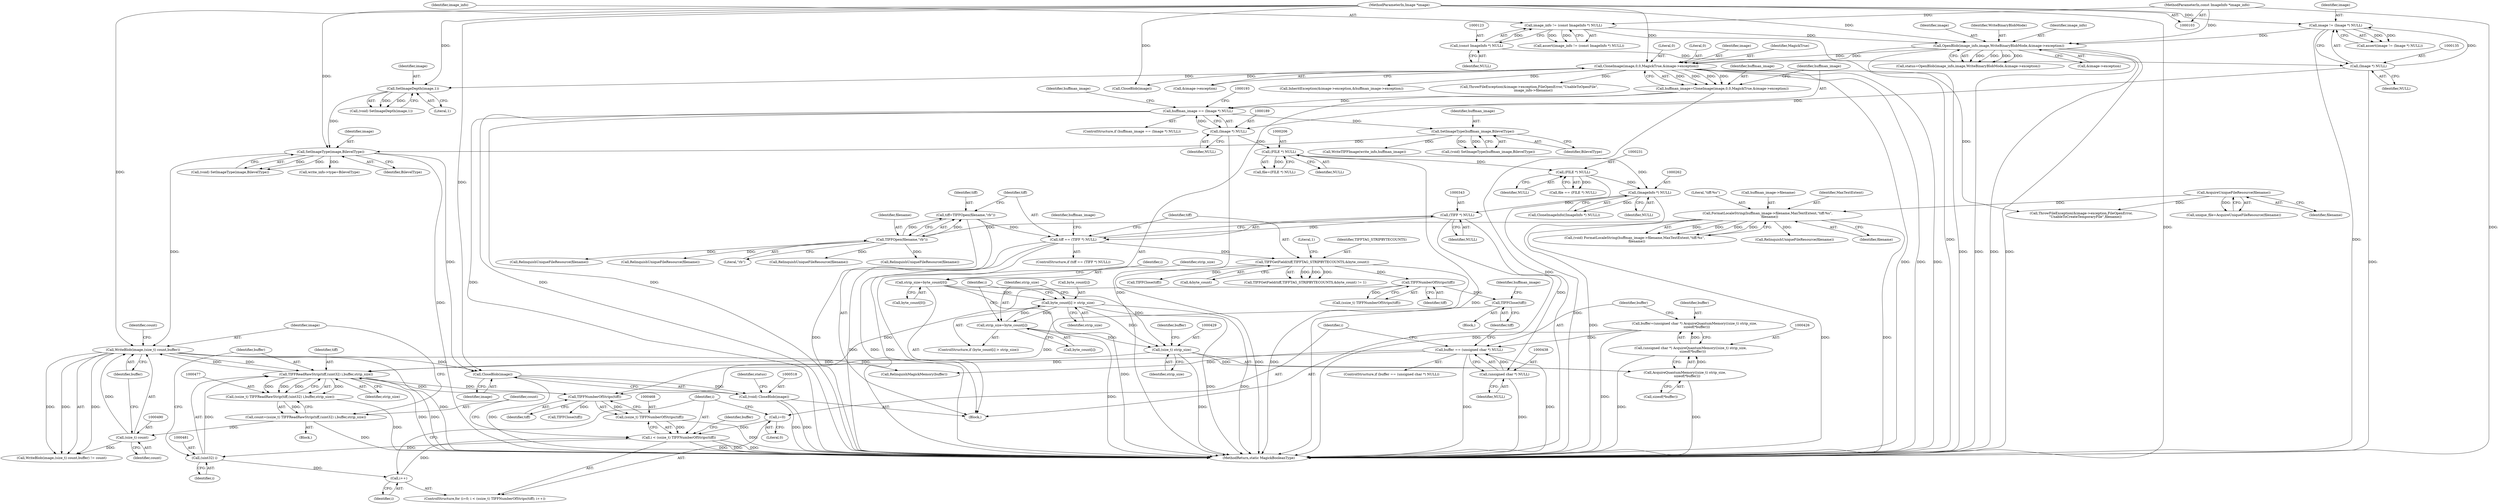 digraph "0_ImageMagick_10b3823a7619ed22d42764733eb052c4159bc8c1_3@pointer" {
"1000519" [label="(Call,CloseBlob(image))"];
"1000274" [label="(Call,SetImageType(image,BilevelType))"];
"1000269" [label="(Call,SetImageDepth(image,1))"];
"1000176" [label="(Call,CloneImage(image,0,0,MagickTrue,&image->exception))"];
"1000160" [label="(Call,OpenBlob(image_info,image,WriteBinaryBlobMode,&image->exception))"];
"1000120" [label="(Call,image_info != (const ImageInfo *) NULL)"];
"1000104" [label="(MethodParameterIn,const ImageInfo *image_info)"];
"1000122" [label="(Call,(const ImageInfo *) NULL)"];
"1000132" [label="(Call,image != (Image *) NULL)"];
"1000105" [label="(MethodParameterIn,Image *image)"];
"1000134" [label="(Call,(Image *) NULL)"];
"1000255" [label="(Call,SetImageType(huffman_image,BilevelType))"];
"1000186" [label="(Call,huffman_image == (Image *) NULL)"];
"1000174" [label="(Call,huffman_image=CloneImage(image,0,0,MagickTrue,&image->exception))"];
"1000188" [label="(Call,(Image *) NULL)"];
"1000487" [label="(Call,WriteBlob(image,(size_t) count,buffer))"];
"1000489" [label="(Call,(size_t) count)"];
"1000474" [label="(Call,count=(ssize_t) TIFFReadRawStrip(tiff,(uint32) i,buffer,strip_size))"];
"1000476" [label="(Call,(ssize_t) TIFFReadRawStrip(tiff,(uint32) i,buffer,strip_size))"];
"1000478" [label="(Call,TIFFReadRawStrip(tiff,(uint32) i,buffer,strip_size))"];
"1000469" [label="(Call,TIFFNumberOfStrips(tiff))"];
"1000441" [label="(Call,TIFFClose(tiff))"];
"1000408" [label="(Call,TIFFNumberOfStrips(tiff))"];
"1000372" [label="(Call,TIFFGetField(tiff,TIFFTAG_STRIPBYTECOUNTS,&byte_count))"];
"1000340" [label="(Call,tiff == (TIFF *) NULL)"];
"1000334" [label="(Call,tiff=TIFFOpen(filename,\"rb\"))"];
"1000336" [label="(Call,TIFFOpen(filename,\"rb\"))"];
"1000246" [label="(Call,FormatLocaleString(huffman_image->filename,MaxTextExtent,\"tiff:%s\",\n    filename))"];
"1000210" [label="(Call,AcquireUniqueFileResource(filename))"];
"1000342" [label="(Call,(TIFF *) NULL)"];
"1000261" [label="(Call,(ImageInfo *) NULL)"];
"1000205" [label="(Call,(FILE *) NULL)"];
"1000230" [label="(Call,(FILE *) NULL)"];
"1000480" [label="(Call,(uint32) i)"];
"1000465" [label="(Call,i < (ssize_t) TIFFNumberOfStrips(tiff))"];
"1000471" [label="(Call,i++)"];
"1000462" [label="(Call,i=0)"];
"1000467" [label="(Call,(ssize_t) TIFFNumberOfStrips(tiff))"];
"1000435" [label="(Call,buffer == (unsigned char *) NULL)"];
"1000423" [label="(Call,buffer=(unsigned char *) AcquireQuantumMemory((size_t) strip_size,\n    sizeof(*buffer)))"];
"1000425" [label="(Call,(unsigned char *) AcquireQuantumMemory((size_t) strip_size,\n    sizeof(*buffer)))"];
"1000427" [label="(Call,AcquireQuantumMemory((size_t) strip_size,\n    sizeof(*buffer)))"];
"1000428" [label="(Call,(size_t) strip_size)"];
"1000395" [label="(Call,strip_size=byte_count[0])"];
"1000413" [label="(Call,byte_count[i] > strip_size)"];
"1000418" [label="(Call,strip_size=byte_count[i])"];
"1000437" [label="(Call,(unsigned char *) NULL)"];
"1000517" [label="(Call,(void) CloseBlob(image))"];
"1000423" [label="(Call,buffer=(unsigned char *) AcquireQuantumMemory((size_t) strip_size,\n    sizeof(*buffer)))"];
"1000263" [label="(Identifier,NULL)"];
"1000274" [label="(Call,SetImageType(image,BilevelType))"];
"1000501" [label="(Call,RelinquishMagickMemory(buffer))"];
"1000272" [label="(Call,(void) SetImageType(image,BilevelType))"];
"1000163" [label="(Identifier,WriteBinaryBlobMode)"];
"1000478" [label="(Call,TIFFReadRawStrip(tiff,(uint32) i,buffer,strip_size))"];
"1000461" [label="(ControlStructure,for (i=0; i < (ssize_t) TIFFNumberOfStrips(tiff); i++))"];
"1000371" [label="(Call,TIFFGetField(tiff,TIFFTAG_STRIPBYTECOUNTS,&byte_count) != 1)"];
"1000161" [label="(Identifier,image_info)"];
"1000257" [label="(Identifier,BilevelType)"];
"1000484" [label="(Identifier,strip_size)"];
"1000250" [label="(Identifier,MaxTextExtent)"];
"1000482" [label="(Identifier,i)"];
"1000176" [label="(Call,CloneImage(image,0,0,MagickTrue,&image->exception))"];
"1000406" [label="(Call,(ssize_t) TIFFNumberOfStrips(tiff))"];
"1000232" [label="(Identifier,NULL)"];
"1000498" [label="(Identifier,buffer)"];
"1000179" [label="(Literal,0)"];
"1000435" [label="(Call,buffer == (unsigned char *) NULL)"];
"1000437" [label="(Call,(unsigned char *) NULL)"];
"1000473" [label="(Block,)"];
"1000377" [label="(Literal,1)"];
"1000275" [label="(Identifier,image)"];
"1000439" [label="(Identifier,NULL)"];
"1000134" [label="(Call,(Image *) NULL)"];
"1000391" [label="(Call,RelinquishUniqueFileResource(filename))"];
"1000440" [label="(Block,)"];
"1000471" [label="(Call,i++)"];
"1000282" [label="(Call,write_info->type=BilevelType)"];
"1000230" [label="(Call,(FILE *) NULL)"];
"1000396" [label="(Identifier,strip_size)"];
"1000419" [label="(Identifier,strip_size)"];
"1000270" [label="(Identifier,image)"];
"1000469" [label="(Call,TIFFNumberOfStrips(tiff))"];
"1000344" [label="(Identifier,NULL)"];
"1000487" [label="(Call,WriteBlob(image,(size_t) count,buffer))"];
"1000186" [label="(Call,huffman_image == (Image *) NULL)"];
"1000463" [label="(Identifier,i)"];
"1000356" [label="(Call,RelinquishUniqueFileResource(filename))"];
"1000479" [label="(Identifier,tiff)"];
"1000436" [label="(Identifier,buffer)"];
"1000228" [label="(Call,file == (FILE *) NULL)"];
"1000434" [label="(ControlStructure,if (buffer == (unsigned char *) NULL))"];
"1000515" [label="(Call,RelinquishUniqueFileResource(filename))"];
"1000493" [label="(Identifier,count)"];
"1000522" [label="(Identifier,status)"];
"1000185" [label="(ControlStructure,if (huffman_image == (Image *) NULL))"];
"1000374" [label="(Identifier,TIFFTAG_STRIPBYTECOUNTS)"];
"1000430" [label="(Identifier,strip_size)"];
"1000104" [label="(MethodParameterIn,const ImageInfo *image_info)"];
"1000340" [label="(Call,tiff == (TIFF *) NULL)"];
"1000373" [label="(Identifier,tiff)"];
"1000261" [label="(Call,(ImageInfo *) NULL)"];
"1000475" [label="(Identifier,count)"];
"1000132" [label="(Call,image != (Image *) NULL)"];
"1000177" [label="(Identifier,image)"];
"1000211" [label="(Identifier,filename)"];
"1000203" [label="(Call,file=(FILE *) NULL)"];
"1000339" [label="(ControlStructure,if (tiff == (TIFF *) NULL))"];
"1000418" [label="(Call,strip_size=byte_count[i])"];
"1000464" [label="(Literal,0)"];
"1000205" [label="(Call,(FILE *) NULL)"];
"1000131" [label="(Call,assert(image != (Image *) NULL))"];
"1000174" [label="(Call,huffman_image=CloneImage(image,0,0,MagickTrue,&image->exception))"];
"1000412" [label="(ControlStructure,if (byte_count[i] > strip_size))"];
"1000417" [label="(Identifier,strip_size)"];
"1000523" [label="(MethodReturn,static MagickBooleanType)"];
"1000427" [label="(Call,AcquireQuantumMemory((size_t) strip_size,\n    sizeof(*buffer)))"];
"1000503" [label="(Call,TIFFClose(tiff))"];
"1000164" [label="(Call,&image->exception)"];
"1000260" [label="(Call,CloneImageInfo((ImageInfo *) NULL))"];
"1000411" [label="(Identifier,i)"];
"1000190" [label="(Identifier,NULL)"];
"1000375" [label="(Call,&byte_count)"];
"1000488" [label="(Identifier,image)"];
"1000244" [label="(Call,(void) FormatLocaleString(huffman_image->filename,MaxTextExtent,\"tiff:%s\",\n    filename))"];
"1000207" [label="(Identifier,NULL)"];
"1000267" [label="(Call,(void) SetImageDepth(image,1))"];
"1000483" [label="(Identifier,buffer)"];
"1000474" [label="(Call,count=(ssize_t) TIFFReadRawStrip(tiff,(uint32) i,buffer,strip_size))"];
"1000342" [label="(Call,(TIFF *) NULL)"];
"1000251" [label="(Literal,\"tiff:%s\")"];
"1000160" [label="(Call,OpenBlob(image_info,image,WriteBinaryBlobMode,&image->exception))"];
"1000119" [label="(Call,assert(image_info != (const ImageInfo *) NULL))"];
"1000520" [label="(Identifier,image)"];
"1000470" [label="(Identifier,tiff)"];
"1000492" [label="(Identifier,buffer)"];
"1000295" [label="(Call,WriteTIFFImage(write_info,huffman_image))"];
"1000158" [label="(Call,status=OpenBlob(image_info,image,WriteBinaryBlobMode,&image->exception))"];
"1000311" [label="(Call,InheritException(&image->exception,&huffman_image->exception))"];
"1000187" [label="(Identifier,huffman_image)"];
"1000424" [label="(Identifier,buffer)"];
"1000413" [label="(Call,byte_count[i] > strip_size)"];
"1000122" [label="(Call,(const ImageInfo *) NULL)"];
"1000395" [label="(Call,strip_size=byte_count[0])"];
"1000247" [label="(Call,huffman_image->filename)"];
"1000136" [label="(Identifier,NULL)"];
"1000256" [label="(Identifier,huffman_image)"];
"1000480" [label="(Call,(uint32) i)"];
"1000358" [label="(Call,ThrowFileException(&image->exception,FileOpenError,\"UnableToOpenFile\",\n        image_info->filename))"];
"1000188" [label="(Call,(Image *) NULL)"];
"1000181" [label="(Call,&image->exception)"];
"1000200" [label="(Identifier,huffman_image)"];
"1000338" [label="(Literal,\"rb\")"];
"1000330" [label="(Call,RelinquishUniqueFileResource(filename))"];
"1000472" [label="(Identifier,i)"];
"1000121" [label="(Identifier,image_info)"];
"1000519" [label="(Call,CloseBlob(image))"];
"1000466" [label="(Identifier,i)"];
"1000467" [label="(Call,(ssize_t) TIFFNumberOfStrips(tiff))"];
"1000180" [label="(Identifier,MagickTrue)"];
"1000453" [label="(Call,RelinquishUniqueFileResource(filename))"];
"1000431" [label="(Call,sizeof(*buffer))"];
"1000409" [label="(Identifier,tiff)"];
"1000253" [label="(Call,(void) SetImageType(huffman_image,BilevelType))"];
"1000120" [label="(Call,image_info != (const ImageInfo *) NULL)"];
"1000234" [label="(Call,ThrowFileException(&image->exception,FileOpenError,\n        \"UnableToCreateTemporaryFile\",filename))"];
"1000476" [label="(Call,(ssize_t) TIFFReadRawStrip(tiff,(uint32) i,buffer,strip_size))"];
"1000124" [label="(Identifier,NULL)"];
"1000486" [label="(Call,WriteBlob(image,(size_t) count,buffer) != count)"];
"1000246" [label="(Call,FormatLocaleString(huffman_image->filename,MaxTextExtent,\"tiff:%s\",\n    filename))"];
"1000491" [label="(Identifier,count)"];
"1000397" [label="(Call,byte_count[0])"];
"1000269" [label="(Call,SetImageDepth(image,1))"];
"1000433" [label="(Identifier,buffer)"];
"1000175" [label="(Identifier,huffman_image)"];
"1000162" [label="(Identifier,image)"];
"1000194" [label="(Call,CloseBlob(image))"];
"1000271" [label="(Literal,1)"];
"1000425" [label="(Call,(unsigned char *) AcquireQuantumMemory((size_t) strip_size,\n    sizeof(*buffer)))"];
"1000465" [label="(Call,i < (ssize_t) TIFFNumberOfStrips(tiff))"];
"1000517" [label="(Call,(void) CloseBlob(image))"];
"1000402" [label="(Identifier,i)"];
"1000334" [label="(Call,tiff=TIFFOpen(filename,\"rb\"))"];
"1000444" [label="(Identifier,huffman_image)"];
"1000489" [label="(Call,(size_t) count)"];
"1000210" [label="(Call,AcquireUniqueFileResource(filename))"];
"1000133" [label="(Identifier,image)"];
"1000372" [label="(Call,TIFFGetField(tiff,TIFFTAG_STRIPBYTECOUNTS,&byte_count))"];
"1000178" [label="(Literal,0)"];
"1000341" [label="(Identifier,tiff)"];
"1000462" [label="(Call,i=0)"];
"1000428" [label="(Call,(size_t) strip_size)"];
"1000208" [label="(Call,unique_file=AcquireUniqueFileResource(filename))"];
"1000408" [label="(Call,TIFFNumberOfStrips(tiff))"];
"1000347" [label="(Identifier,huffman_image)"];
"1000442" [label="(Identifier,tiff)"];
"1000335" [label="(Identifier,tiff)"];
"1000337" [label="(Identifier,filename)"];
"1000379" [label="(Call,TIFFClose(tiff))"];
"1000105" [label="(MethodParameterIn,Image *image)"];
"1000414" [label="(Call,byte_count[i])"];
"1000252" [label="(Identifier,filename)"];
"1000336" [label="(Call,TIFFOpen(filename,\"rb\"))"];
"1000276" [label="(Identifier,BilevelType)"];
"1000106" [label="(Block,)"];
"1000420" [label="(Call,byte_count[i])"];
"1000441" [label="(Call,TIFFClose(tiff))"];
"1000255" [label="(Call,SetImageType(huffman_image,BilevelType))"];
"1000519" -> "1000517"  [label="AST: "];
"1000519" -> "1000520"  [label="CFG: "];
"1000520" -> "1000519"  [label="AST: "];
"1000517" -> "1000519"  [label="CFG: "];
"1000519" -> "1000523"  [label="DDG: "];
"1000519" -> "1000517"  [label="DDG: "];
"1000274" -> "1000519"  [label="DDG: "];
"1000487" -> "1000519"  [label="DDG: "];
"1000105" -> "1000519"  [label="DDG: "];
"1000274" -> "1000272"  [label="AST: "];
"1000274" -> "1000276"  [label="CFG: "];
"1000275" -> "1000274"  [label="AST: "];
"1000276" -> "1000274"  [label="AST: "];
"1000272" -> "1000274"  [label="CFG: "];
"1000274" -> "1000523"  [label="DDG: "];
"1000274" -> "1000272"  [label="DDG: "];
"1000274" -> "1000272"  [label="DDG: "];
"1000269" -> "1000274"  [label="DDG: "];
"1000105" -> "1000274"  [label="DDG: "];
"1000255" -> "1000274"  [label="DDG: "];
"1000274" -> "1000282"  [label="DDG: "];
"1000274" -> "1000487"  [label="DDG: "];
"1000269" -> "1000267"  [label="AST: "];
"1000269" -> "1000271"  [label="CFG: "];
"1000270" -> "1000269"  [label="AST: "];
"1000271" -> "1000269"  [label="AST: "];
"1000267" -> "1000269"  [label="CFG: "];
"1000269" -> "1000267"  [label="DDG: "];
"1000269" -> "1000267"  [label="DDG: "];
"1000176" -> "1000269"  [label="DDG: "];
"1000105" -> "1000269"  [label="DDG: "];
"1000176" -> "1000174"  [label="AST: "];
"1000176" -> "1000181"  [label="CFG: "];
"1000177" -> "1000176"  [label="AST: "];
"1000178" -> "1000176"  [label="AST: "];
"1000179" -> "1000176"  [label="AST: "];
"1000180" -> "1000176"  [label="AST: "];
"1000181" -> "1000176"  [label="AST: "];
"1000174" -> "1000176"  [label="CFG: "];
"1000176" -> "1000523"  [label="DDG: "];
"1000176" -> "1000523"  [label="DDG: "];
"1000176" -> "1000523"  [label="DDG: "];
"1000176" -> "1000174"  [label="DDG: "];
"1000176" -> "1000174"  [label="DDG: "];
"1000176" -> "1000174"  [label="DDG: "];
"1000176" -> "1000174"  [label="DDG: "];
"1000160" -> "1000176"  [label="DDG: "];
"1000160" -> "1000176"  [label="DDG: "];
"1000105" -> "1000176"  [label="DDG: "];
"1000176" -> "1000194"  [label="DDG: "];
"1000176" -> "1000234"  [label="DDG: "];
"1000176" -> "1000311"  [label="DDG: "];
"1000176" -> "1000358"  [label="DDG: "];
"1000160" -> "1000158"  [label="AST: "];
"1000160" -> "1000164"  [label="CFG: "];
"1000161" -> "1000160"  [label="AST: "];
"1000162" -> "1000160"  [label="AST: "];
"1000163" -> "1000160"  [label="AST: "];
"1000164" -> "1000160"  [label="AST: "];
"1000158" -> "1000160"  [label="CFG: "];
"1000160" -> "1000523"  [label="DDG: "];
"1000160" -> "1000523"  [label="DDG: "];
"1000160" -> "1000523"  [label="DDG: "];
"1000160" -> "1000523"  [label="DDG: "];
"1000160" -> "1000158"  [label="DDG: "];
"1000160" -> "1000158"  [label="DDG: "];
"1000160" -> "1000158"  [label="DDG: "];
"1000160" -> "1000158"  [label="DDG: "];
"1000120" -> "1000160"  [label="DDG: "];
"1000104" -> "1000160"  [label="DDG: "];
"1000132" -> "1000160"  [label="DDG: "];
"1000105" -> "1000160"  [label="DDG: "];
"1000120" -> "1000119"  [label="AST: "];
"1000120" -> "1000122"  [label="CFG: "];
"1000121" -> "1000120"  [label="AST: "];
"1000122" -> "1000120"  [label="AST: "];
"1000119" -> "1000120"  [label="CFG: "];
"1000120" -> "1000523"  [label="DDG: "];
"1000120" -> "1000119"  [label="DDG: "];
"1000120" -> "1000119"  [label="DDG: "];
"1000104" -> "1000120"  [label="DDG: "];
"1000122" -> "1000120"  [label="DDG: "];
"1000104" -> "1000103"  [label="AST: "];
"1000104" -> "1000523"  [label="DDG: "];
"1000122" -> "1000124"  [label="CFG: "];
"1000123" -> "1000122"  [label="AST: "];
"1000124" -> "1000122"  [label="AST: "];
"1000122" -> "1000134"  [label="DDG: "];
"1000132" -> "1000131"  [label="AST: "];
"1000132" -> "1000134"  [label="CFG: "];
"1000133" -> "1000132"  [label="AST: "];
"1000134" -> "1000132"  [label="AST: "];
"1000131" -> "1000132"  [label="CFG: "];
"1000132" -> "1000523"  [label="DDG: "];
"1000132" -> "1000131"  [label="DDG: "];
"1000132" -> "1000131"  [label="DDG: "];
"1000105" -> "1000132"  [label="DDG: "];
"1000134" -> "1000132"  [label="DDG: "];
"1000105" -> "1000103"  [label="AST: "];
"1000105" -> "1000523"  [label="DDG: "];
"1000105" -> "1000194"  [label="DDG: "];
"1000105" -> "1000487"  [label="DDG: "];
"1000134" -> "1000136"  [label="CFG: "];
"1000135" -> "1000134"  [label="AST: "];
"1000136" -> "1000134"  [label="AST: "];
"1000134" -> "1000523"  [label="DDG: "];
"1000134" -> "1000188"  [label="DDG: "];
"1000255" -> "1000253"  [label="AST: "];
"1000255" -> "1000257"  [label="CFG: "];
"1000256" -> "1000255"  [label="AST: "];
"1000257" -> "1000255"  [label="AST: "];
"1000253" -> "1000255"  [label="CFG: "];
"1000255" -> "1000253"  [label="DDG: "];
"1000255" -> "1000253"  [label="DDG: "];
"1000186" -> "1000255"  [label="DDG: "];
"1000255" -> "1000295"  [label="DDG: "];
"1000186" -> "1000185"  [label="AST: "];
"1000186" -> "1000188"  [label="CFG: "];
"1000187" -> "1000186"  [label="AST: "];
"1000188" -> "1000186"  [label="AST: "];
"1000193" -> "1000186"  [label="CFG: "];
"1000200" -> "1000186"  [label="CFG: "];
"1000186" -> "1000523"  [label="DDG: "];
"1000186" -> "1000523"  [label="DDG: "];
"1000186" -> "1000523"  [label="DDG: "];
"1000174" -> "1000186"  [label="DDG: "];
"1000188" -> "1000186"  [label="DDG: "];
"1000174" -> "1000106"  [label="AST: "];
"1000175" -> "1000174"  [label="AST: "];
"1000187" -> "1000174"  [label="CFG: "];
"1000174" -> "1000523"  [label="DDG: "];
"1000188" -> "1000190"  [label="CFG: "];
"1000189" -> "1000188"  [label="AST: "];
"1000190" -> "1000188"  [label="AST: "];
"1000188" -> "1000523"  [label="DDG: "];
"1000188" -> "1000205"  [label="DDG: "];
"1000487" -> "1000486"  [label="AST: "];
"1000487" -> "1000492"  [label="CFG: "];
"1000488" -> "1000487"  [label="AST: "];
"1000489" -> "1000487"  [label="AST: "];
"1000492" -> "1000487"  [label="AST: "];
"1000493" -> "1000487"  [label="CFG: "];
"1000487" -> "1000523"  [label="DDG: "];
"1000487" -> "1000478"  [label="DDG: "];
"1000487" -> "1000486"  [label="DDG: "];
"1000487" -> "1000486"  [label="DDG: "];
"1000487" -> "1000486"  [label="DDG: "];
"1000489" -> "1000487"  [label="DDG: "];
"1000478" -> "1000487"  [label="DDG: "];
"1000487" -> "1000501"  [label="DDG: "];
"1000489" -> "1000491"  [label="CFG: "];
"1000490" -> "1000489"  [label="AST: "];
"1000491" -> "1000489"  [label="AST: "];
"1000492" -> "1000489"  [label="CFG: "];
"1000474" -> "1000489"  [label="DDG: "];
"1000489" -> "1000486"  [label="DDG: "];
"1000474" -> "1000473"  [label="AST: "];
"1000474" -> "1000476"  [label="CFG: "];
"1000475" -> "1000474"  [label="AST: "];
"1000476" -> "1000474"  [label="AST: "];
"1000488" -> "1000474"  [label="CFG: "];
"1000474" -> "1000523"  [label="DDG: "];
"1000476" -> "1000474"  [label="DDG: "];
"1000476" -> "1000478"  [label="CFG: "];
"1000477" -> "1000476"  [label="AST: "];
"1000478" -> "1000476"  [label="AST: "];
"1000476" -> "1000523"  [label="DDG: "];
"1000478" -> "1000476"  [label="DDG: "];
"1000478" -> "1000476"  [label="DDG: "];
"1000478" -> "1000476"  [label="DDG: "];
"1000478" -> "1000476"  [label="DDG: "];
"1000478" -> "1000484"  [label="CFG: "];
"1000479" -> "1000478"  [label="AST: "];
"1000480" -> "1000478"  [label="AST: "];
"1000483" -> "1000478"  [label="AST: "];
"1000484" -> "1000478"  [label="AST: "];
"1000478" -> "1000523"  [label="DDG: "];
"1000478" -> "1000523"  [label="DDG: "];
"1000478" -> "1000469"  [label="DDG: "];
"1000469" -> "1000478"  [label="DDG: "];
"1000480" -> "1000478"  [label="DDG: "];
"1000435" -> "1000478"  [label="DDG: "];
"1000428" -> "1000478"  [label="DDG: "];
"1000469" -> "1000467"  [label="AST: "];
"1000469" -> "1000470"  [label="CFG: "];
"1000470" -> "1000469"  [label="AST: "];
"1000467" -> "1000469"  [label="CFG: "];
"1000469" -> "1000467"  [label="DDG: "];
"1000441" -> "1000469"  [label="DDG: "];
"1000408" -> "1000469"  [label="DDG: "];
"1000469" -> "1000503"  [label="DDG: "];
"1000441" -> "1000440"  [label="AST: "];
"1000441" -> "1000442"  [label="CFG: "];
"1000442" -> "1000441"  [label="AST: "];
"1000444" -> "1000441"  [label="CFG: "];
"1000408" -> "1000441"  [label="DDG: "];
"1000408" -> "1000406"  [label="AST: "];
"1000408" -> "1000409"  [label="CFG: "];
"1000409" -> "1000408"  [label="AST: "];
"1000406" -> "1000408"  [label="CFG: "];
"1000408" -> "1000406"  [label="DDG: "];
"1000372" -> "1000408"  [label="DDG: "];
"1000372" -> "1000371"  [label="AST: "];
"1000372" -> "1000375"  [label="CFG: "];
"1000373" -> "1000372"  [label="AST: "];
"1000374" -> "1000372"  [label="AST: "];
"1000375" -> "1000372"  [label="AST: "];
"1000377" -> "1000372"  [label="CFG: "];
"1000372" -> "1000523"  [label="DDG: "];
"1000372" -> "1000523"  [label="DDG: "];
"1000372" -> "1000371"  [label="DDG: "];
"1000372" -> "1000371"  [label="DDG: "];
"1000372" -> "1000371"  [label="DDG: "];
"1000340" -> "1000372"  [label="DDG: "];
"1000372" -> "1000379"  [label="DDG: "];
"1000340" -> "1000339"  [label="AST: "];
"1000340" -> "1000342"  [label="CFG: "];
"1000341" -> "1000340"  [label="AST: "];
"1000342" -> "1000340"  [label="AST: "];
"1000347" -> "1000340"  [label="CFG: "];
"1000373" -> "1000340"  [label="CFG: "];
"1000340" -> "1000523"  [label="DDG: "];
"1000340" -> "1000523"  [label="DDG: "];
"1000340" -> "1000523"  [label="DDG: "];
"1000334" -> "1000340"  [label="DDG: "];
"1000342" -> "1000340"  [label="DDG: "];
"1000334" -> "1000106"  [label="AST: "];
"1000334" -> "1000336"  [label="CFG: "];
"1000335" -> "1000334"  [label="AST: "];
"1000336" -> "1000334"  [label="AST: "];
"1000341" -> "1000334"  [label="CFG: "];
"1000334" -> "1000523"  [label="DDG: "];
"1000336" -> "1000334"  [label="DDG: "];
"1000336" -> "1000334"  [label="DDG: "];
"1000336" -> "1000338"  [label="CFG: "];
"1000337" -> "1000336"  [label="AST: "];
"1000338" -> "1000336"  [label="AST: "];
"1000246" -> "1000336"  [label="DDG: "];
"1000336" -> "1000356"  [label="DDG: "];
"1000336" -> "1000391"  [label="DDG: "];
"1000336" -> "1000453"  [label="DDG: "];
"1000336" -> "1000515"  [label="DDG: "];
"1000246" -> "1000244"  [label="AST: "];
"1000246" -> "1000252"  [label="CFG: "];
"1000247" -> "1000246"  [label="AST: "];
"1000250" -> "1000246"  [label="AST: "];
"1000251" -> "1000246"  [label="AST: "];
"1000252" -> "1000246"  [label="AST: "];
"1000244" -> "1000246"  [label="CFG: "];
"1000246" -> "1000523"  [label="DDG: "];
"1000246" -> "1000523"  [label="DDG: "];
"1000246" -> "1000244"  [label="DDG: "];
"1000246" -> "1000244"  [label="DDG: "];
"1000246" -> "1000244"  [label="DDG: "];
"1000246" -> "1000244"  [label="DDG: "];
"1000210" -> "1000246"  [label="DDG: "];
"1000246" -> "1000330"  [label="DDG: "];
"1000210" -> "1000208"  [label="AST: "];
"1000210" -> "1000211"  [label="CFG: "];
"1000211" -> "1000210"  [label="AST: "];
"1000208" -> "1000210"  [label="CFG: "];
"1000210" -> "1000208"  [label="DDG: "];
"1000210" -> "1000234"  [label="DDG: "];
"1000342" -> "1000344"  [label="CFG: "];
"1000343" -> "1000342"  [label="AST: "];
"1000344" -> "1000342"  [label="AST: "];
"1000342" -> "1000523"  [label="DDG: "];
"1000261" -> "1000342"  [label="DDG: "];
"1000342" -> "1000437"  [label="DDG: "];
"1000261" -> "1000260"  [label="AST: "];
"1000261" -> "1000263"  [label="CFG: "];
"1000262" -> "1000261"  [label="AST: "];
"1000263" -> "1000261"  [label="AST: "];
"1000260" -> "1000261"  [label="CFG: "];
"1000261" -> "1000523"  [label="DDG: "];
"1000261" -> "1000260"  [label="DDG: "];
"1000205" -> "1000261"  [label="DDG: "];
"1000230" -> "1000261"  [label="DDG: "];
"1000205" -> "1000203"  [label="AST: "];
"1000205" -> "1000207"  [label="CFG: "];
"1000206" -> "1000205"  [label="AST: "];
"1000207" -> "1000205"  [label="AST: "];
"1000203" -> "1000205"  [label="CFG: "];
"1000205" -> "1000523"  [label="DDG: "];
"1000205" -> "1000203"  [label="DDG: "];
"1000205" -> "1000230"  [label="DDG: "];
"1000230" -> "1000228"  [label="AST: "];
"1000230" -> "1000232"  [label="CFG: "];
"1000231" -> "1000230"  [label="AST: "];
"1000232" -> "1000230"  [label="AST: "];
"1000228" -> "1000230"  [label="CFG: "];
"1000230" -> "1000523"  [label="DDG: "];
"1000230" -> "1000228"  [label="DDG: "];
"1000480" -> "1000482"  [label="CFG: "];
"1000481" -> "1000480"  [label="AST: "];
"1000482" -> "1000480"  [label="AST: "];
"1000483" -> "1000480"  [label="CFG: "];
"1000480" -> "1000471"  [label="DDG: "];
"1000465" -> "1000480"  [label="DDG: "];
"1000465" -> "1000461"  [label="AST: "];
"1000465" -> "1000467"  [label="CFG: "];
"1000466" -> "1000465"  [label="AST: "];
"1000467" -> "1000465"  [label="AST: "];
"1000475" -> "1000465"  [label="CFG: "];
"1000498" -> "1000465"  [label="CFG: "];
"1000465" -> "1000523"  [label="DDG: "];
"1000465" -> "1000523"  [label="DDG: "];
"1000465" -> "1000523"  [label="DDG: "];
"1000471" -> "1000465"  [label="DDG: "];
"1000462" -> "1000465"  [label="DDG: "];
"1000467" -> "1000465"  [label="DDG: "];
"1000471" -> "1000461"  [label="AST: "];
"1000471" -> "1000472"  [label="CFG: "];
"1000472" -> "1000471"  [label="AST: "];
"1000466" -> "1000471"  [label="CFG: "];
"1000462" -> "1000461"  [label="AST: "];
"1000462" -> "1000464"  [label="CFG: "];
"1000463" -> "1000462"  [label="AST: "];
"1000464" -> "1000462"  [label="AST: "];
"1000466" -> "1000462"  [label="CFG: "];
"1000468" -> "1000467"  [label="AST: "];
"1000467" -> "1000523"  [label="DDG: "];
"1000435" -> "1000434"  [label="AST: "];
"1000435" -> "1000437"  [label="CFG: "];
"1000436" -> "1000435"  [label="AST: "];
"1000437" -> "1000435"  [label="AST: "];
"1000442" -> "1000435"  [label="CFG: "];
"1000463" -> "1000435"  [label="CFG: "];
"1000435" -> "1000523"  [label="DDG: "];
"1000435" -> "1000523"  [label="DDG: "];
"1000423" -> "1000435"  [label="DDG: "];
"1000437" -> "1000435"  [label="DDG: "];
"1000435" -> "1000501"  [label="DDG: "];
"1000423" -> "1000106"  [label="AST: "];
"1000423" -> "1000425"  [label="CFG: "];
"1000424" -> "1000423"  [label="AST: "];
"1000425" -> "1000423"  [label="AST: "];
"1000436" -> "1000423"  [label="CFG: "];
"1000423" -> "1000523"  [label="DDG: "];
"1000425" -> "1000423"  [label="DDG: "];
"1000425" -> "1000427"  [label="CFG: "];
"1000426" -> "1000425"  [label="AST: "];
"1000427" -> "1000425"  [label="AST: "];
"1000425" -> "1000523"  [label="DDG: "];
"1000427" -> "1000425"  [label="DDG: "];
"1000427" -> "1000431"  [label="CFG: "];
"1000428" -> "1000427"  [label="AST: "];
"1000431" -> "1000427"  [label="AST: "];
"1000427" -> "1000523"  [label="DDG: "];
"1000428" -> "1000427"  [label="DDG: "];
"1000428" -> "1000430"  [label="CFG: "];
"1000429" -> "1000428"  [label="AST: "];
"1000430" -> "1000428"  [label="AST: "];
"1000433" -> "1000428"  [label="CFG: "];
"1000428" -> "1000523"  [label="DDG: "];
"1000395" -> "1000428"  [label="DDG: "];
"1000413" -> "1000428"  [label="DDG: "];
"1000418" -> "1000428"  [label="DDG: "];
"1000395" -> "1000106"  [label="AST: "];
"1000395" -> "1000397"  [label="CFG: "];
"1000396" -> "1000395"  [label="AST: "];
"1000397" -> "1000395"  [label="AST: "];
"1000402" -> "1000395"  [label="CFG: "];
"1000395" -> "1000523"  [label="DDG: "];
"1000395" -> "1000413"  [label="DDG: "];
"1000413" -> "1000412"  [label="AST: "];
"1000413" -> "1000417"  [label="CFG: "];
"1000414" -> "1000413"  [label="AST: "];
"1000417" -> "1000413"  [label="AST: "];
"1000419" -> "1000413"  [label="CFG: "];
"1000411" -> "1000413"  [label="CFG: "];
"1000413" -> "1000523"  [label="DDG: "];
"1000413" -> "1000523"  [label="DDG: "];
"1000418" -> "1000413"  [label="DDG: "];
"1000413" -> "1000418"  [label="DDG: "];
"1000418" -> "1000412"  [label="AST: "];
"1000418" -> "1000420"  [label="CFG: "];
"1000419" -> "1000418"  [label="AST: "];
"1000420" -> "1000418"  [label="AST: "];
"1000411" -> "1000418"  [label="CFG: "];
"1000418" -> "1000523"  [label="DDG: "];
"1000437" -> "1000439"  [label="CFG: "];
"1000438" -> "1000437"  [label="AST: "];
"1000439" -> "1000437"  [label="AST: "];
"1000437" -> "1000523"  [label="DDG: "];
"1000517" -> "1000106"  [label="AST: "];
"1000518" -> "1000517"  [label="AST: "];
"1000522" -> "1000517"  [label="CFG: "];
"1000517" -> "1000523"  [label="DDG: "];
"1000517" -> "1000523"  [label="DDG: "];
}
